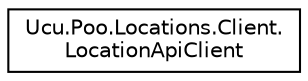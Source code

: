 digraph "Graphical Class Hierarchy"
{
 // INTERACTIVE_SVG=YES
 // LATEX_PDF_SIZE
  edge [fontname="Helvetica",fontsize="10",labelfontname="Helvetica",labelfontsize="10"];
  node [fontname="Helvetica",fontsize="10",shape=record];
  rankdir="LR";
  Node0 [label="Ucu.Poo.Locations.Client.\lLocationApiClient",height=0.2,width=0.4,color="black", fillcolor="white", style="filled",URL="$classUcu_1_1Poo_1_1Locations_1_1Client_1_1LocationApiClient.html",tooltip=" "];
}
